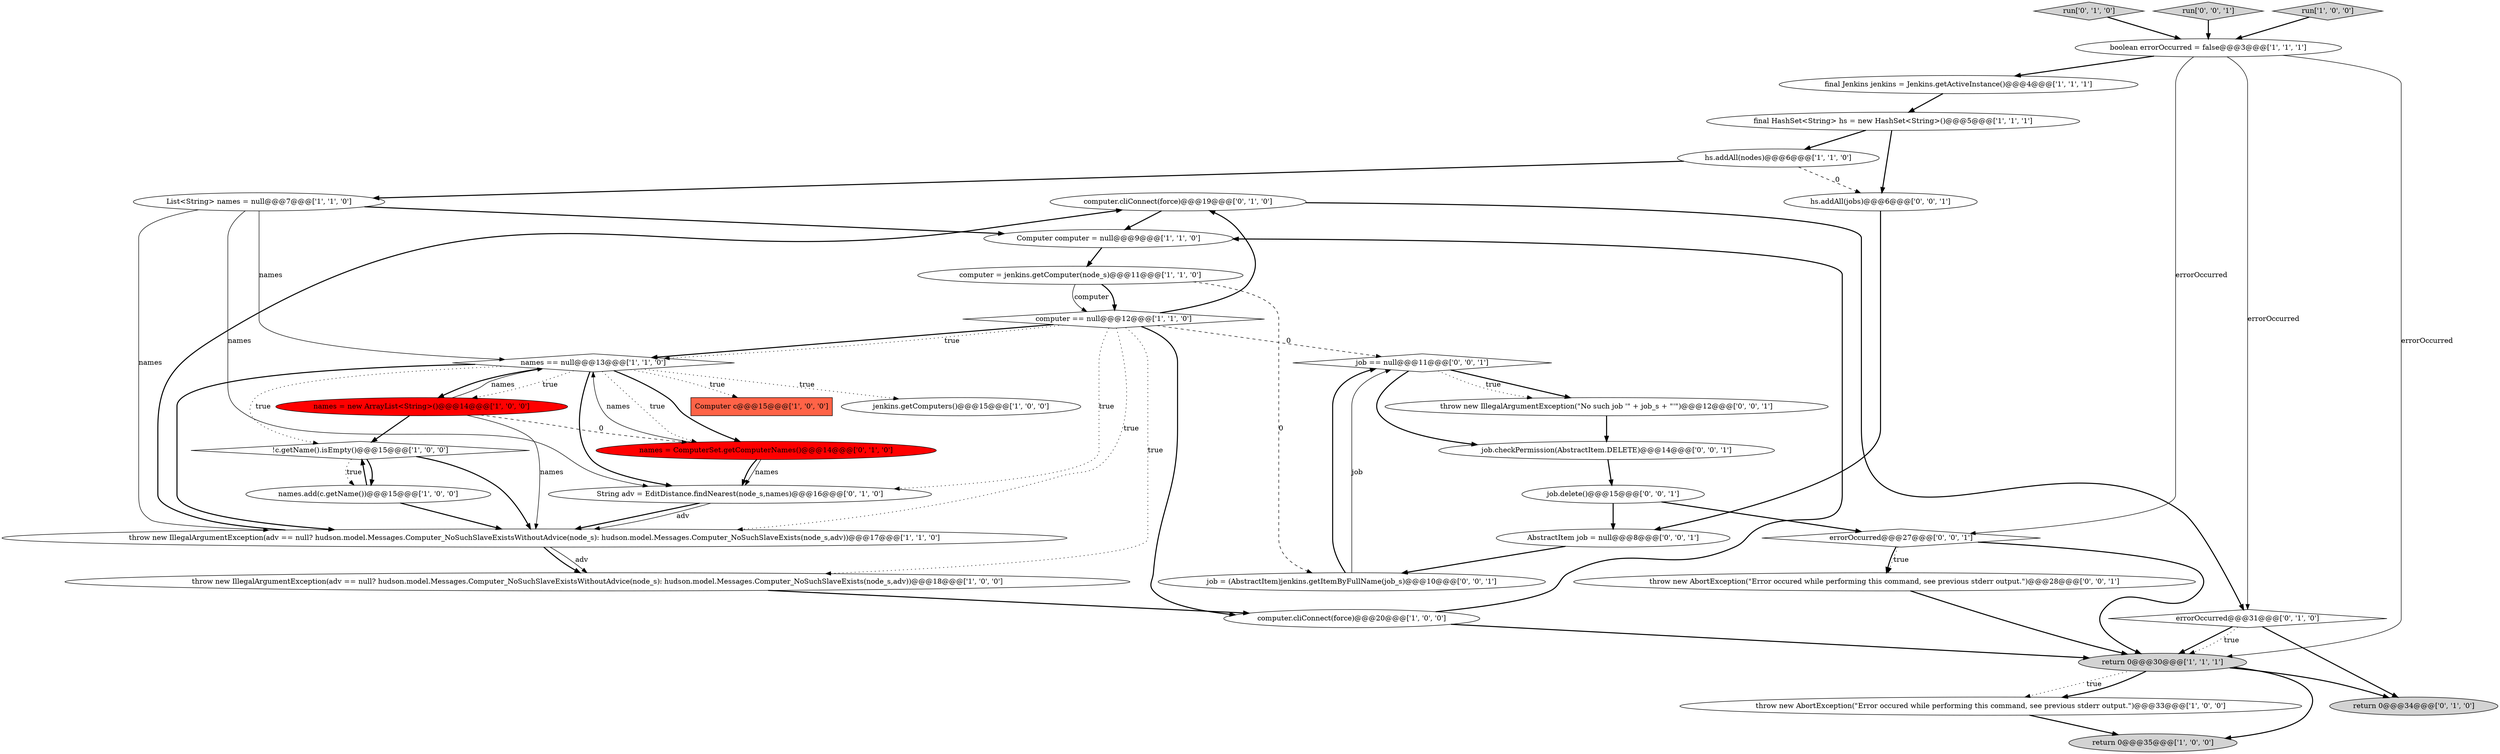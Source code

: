 digraph {
23 [style = filled, label = "computer.cliConnect(force)@@@19@@@['0', '1', '0']", fillcolor = white, shape = ellipse image = "AAA0AAABBB2BBB"];
14 [style = filled, label = "!c.getName().isEmpty()@@@15@@@['1', '0', '0']", fillcolor = white, shape = diamond image = "AAA0AAABBB1BBB"];
1 [style = filled, label = "throw new IllegalArgumentException(adv == null? hudson.model.Messages.Computer_NoSuchSlaveExistsWithoutAdvice(node_s): hudson.model.Messages.Computer_NoSuchSlaveExists(node_s,adv))@@@17@@@['1', '1', '0']", fillcolor = white, shape = ellipse image = "AAA0AAABBB1BBB"];
15 [style = filled, label = "return 0@@@30@@@['1', '1', '1']", fillcolor = lightgray, shape = ellipse image = "AAA0AAABBB1BBB"];
12 [style = filled, label = "computer = jenkins.getComputer(node_s)@@@11@@@['1', '1', '0']", fillcolor = white, shape = ellipse image = "AAA0AAABBB1BBB"];
24 [style = filled, label = "run['0', '1', '0']", fillcolor = lightgray, shape = diamond image = "AAA0AAABBB2BBB"];
3 [style = filled, label = "names.add(c.getName())@@@15@@@['1', '0', '0']", fillcolor = white, shape = ellipse image = "AAA0AAABBB1BBB"];
16 [style = filled, label = "throw new AbortException(\"Error occured while performing this command, see previous stderr output.\")@@@33@@@['1', '0', '0']", fillcolor = white, shape = ellipse image = "AAA0AAABBB1BBB"];
19 [style = filled, label = "throw new IllegalArgumentException(adv == null? hudson.model.Messages.Computer_NoSuchSlaveExistsWithoutAdvice(node_s): hudson.model.Messages.Computer_NoSuchSlaveExists(node_s,adv))@@@18@@@['1', '0', '0']", fillcolor = white, shape = ellipse image = "AAA0AAABBB1BBB"];
11 [style = filled, label = "Computer computer = null@@@9@@@['1', '1', '0']", fillcolor = white, shape = ellipse image = "AAA0AAABBB1BBB"];
25 [style = filled, label = "String adv = EditDistance.findNearest(node_s,names)@@@16@@@['0', '1', '0']", fillcolor = white, shape = ellipse image = "AAA0AAABBB2BBB"];
9 [style = filled, label = "final Jenkins jenkins = Jenkins.getActiveInstance()@@@4@@@['1', '1', '1']", fillcolor = white, shape = ellipse image = "AAA0AAABBB1BBB"];
36 [style = filled, label = "job.checkPermission(AbstractItem.DELETE)@@@14@@@['0', '0', '1']", fillcolor = white, shape = ellipse image = "AAA0AAABBB3BBB"];
7 [style = filled, label = "computer.cliConnect(force)@@@20@@@['1', '0', '0']", fillcolor = white, shape = ellipse image = "AAA0AAABBB1BBB"];
27 [style = filled, label = "errorOccurred@@@27@@@['0', '0', '1']", fillcolor = white, shape = diamond image = "AAA0AAABBB3BBB"];
8 [style = filled, label = "boolean errorOccurred = false@@@3@@@['1', '1', '1']", fillcolor = white, shape = ellipse image = "AAA0AAABBB1BBB"];
6 [style = filled, label = "computer == null@@@12@@@['1', '1', '0']", fillcolor = white, shape = diamond image = "AAA0AAABBB1BBB"];
28 [style = filled, label = "hs.addAll(jobs)@@@6@@@['0', '0', '1']", fillcolor = white, shape = ellipse image = "AAA0AAABBB3BBB"];
4 [style = filled, label = "return 0@@@35@@@['1', '0', '0']", fillcolor = lightgray, shape = ellipse image = "AAA0AAABBB1BBB"];
26 [style = filled, label = "errorOccurred@@@31@@@['0', '1', '0']", fillcolor = white, shape = diamond image = "AAA0AAABBB2BBB"];
29 [style = filled, label = "throw new IllegalArgumentException(\"No such job '\" + job_s + \"'\")@@@12@@@['0', '0', '1']", fillcolor = white, shape = ellipse image = "AAA0AAABBB3BBB"];
20 [style = filled, label = "names = new ArrayList<String>()@@@14@@@['1', '0', '0']", fillcolor = red, shape = ellipse image = "AAA1AAABBB1BBB"];
21 [style = filled, label = "names = ComputerSet.getComputerNames()@@@14@@@['0', '1', '0']", fillcolor = red, shape = ellipse image = "AAA1AAABBB2BBB"];
33 [style = filled, label = "job.delete()@@@15@@@['0', '0', '1']", fillcolor = white, shape = ellipse image = "AAA0AAABBB3BBB"];
34 [style = filled, label = "throw new AbortException(\"Error occured while performing this command, see previous stderr output.\")@@@28@@@['0', '0', '1']", fillcolor = white, shape = ellipse image = "AAA0AAABBB3BBB"];
35 [style = filled, label = "job = (AbstractItem)jenkins.getItemByFullName(job_s)@@@10@@@['0', '0', '1']", fillcolor = white, shape = ellipse image = "AAA0AAABBB3BBB"];
22 [style = filled, label = "return 0@@@34@@@['0', '1', '0']", fillcolor = lightgray, shape = ellipse image = "AAA0AAABBB2BBB"];
10 [style = filled, label = "List<String> names = null@@@7@@@['1', '1', '0']", fillcolor = white, shape = ellipse image = "AAA0AAABBB1BBB"];
13 [style = filled, label = "final HashSet<String> hs = new HashSet<String>()@@@5@@@['1', '1', '1']", fillcolor = white, shape = ellipse image = "AAA0AAABBB1BBB"];
17 [style = filled, label = "Computer c@@@15@@@['1', '0', '0']", fillcolor = tomato, shape = box image = "AAA1AAABBB1BBB"];
32 [style = filled, label = "run['0', '0', '1']", fillcolor = lightgray, shape = diamond image = "AAA0AAABBB3BBB"];
18 [style = filled, label = "names == null@@@13@@@['1', '1', '0']", fillcolor = white, shape = diamond image = "AAA0AAABBB1BBB"];
30 [style = filled, label = "job == null@@@11@@@['0', '0', '1']", fillcolor = white, shape = diamond image = "AAA0AAABBB3BBB"];
5 [style = filled, label = "hs.addAll(nodes)@@@6@@@['1', '1', '0']", fillcolor = white, shape = ellipse image = "AAA0AAABBB1BBB"];
31 [style = filled, label = "AbstractItem job = null@@@8@@@['0', '0', '1']", fillcolor = white, shape = ellipse image = "AAA0AAABBB3BBB"];
0 [style = filled, label = "jenkins.getComputers()@@@15@@@['1', '0', '0']", fillcolor = white, shape = ellipse image = "AAA0AAABBB1BBB"];
2 [style = filled, label = "run['1', '0', '0']", fillcolor = lightgray, shape = diamond image = "AAA0AAABBB1BBB"];
29->36 [style = bold, label=""];
14->3 [style = bold, label=""];
5->10 [style = bold, label=""];
7->11 [style = bold, label=""];
25->1 [style = bold, label=""];
12->35 [style = dashed, label="0"];
3->1 [style = bold, label=""];
8->15 [style = solid, label="errorOccurred"];
27->34 [style = dotted, label="true"];
8->26 [style = solid, label="errorOccurred"];
6->18 [style = bold, label=""];
6->23 [style = bold, label=""];
28->31 [style = bold, label=""];
3->14 [style = bold, label=""];
21->25 [style = solid, label="names"];
6->1 [style = dotted, label="true"];
23->26 [style = bold, label=""];
34->15 [style = bold, label=""];
10->1 [style = solid, label="names"];
25->1 [style = solid, label="adv"];
18->21 [style = dotted, label="true"];
8->27 [style = solid, label="errorOccurred"];
30->36 [style = bold, label=""];
11->12 [style = bold, label=""];
20->14 [style = bold, label=""];
21->25 [style = bold, label=""];
18->20 [style = dotted, label="true"];
10->18 [style = solid, label="names"];
15->16 [style = dotted, label="true"];
15->16 [style = bold, label=""];
12->6 [style = bold, label=""];
36->33 [style = bold, label=""];
33->27 [style = bold, label=""];
6->19 [style = dotted, label="true"];
30->29 [style = bold, label=""];
27->15 [style = bold, label=""];
18->14 [style = dotted, label="true"];
14->1 [style = bold, label=""];
1->23 [style = bold, label=""];
26->22 [style = bold, label=""];
15->22 [style = bold, label=""];
30->29 [style = dotted, label="true"];
18->20 [style = bold, label=""];
32->8 [style = bold, label=""];
27->34 [style = bold, label=""];
1->19 [style = solid, label="adv"];
6->18 [style = dotted, label="true"];
31->35 [style = bold, label=""];
5->28 [style = dashed, label="0"];
18->1 [style = bold, label=""];
20->1 [style = solid, label="names"];
20->21 [style = dashed, label="0"];
6->25 [style = dotted, label="true"];
26->15 [style = bold, label=""];
15->4 [style = bold, label=""];
8->9 [style = bold, label=""];
18->25 [style = bold, label=""];
13->5 [style = bold, label=""];
20->18 [style = solid, label="names"];
33->31 [style = bold, label=""];
10->25 [style = solid, label="names"];
7->15 [style = bold, label=""];
21->18 [style = solid, label="names"];
18->0 [style = dotted, label="true"];
14->3 [style = dotted, label="true"];
26->15 [style = dotted, label="true"];
6->30 [style = dashed, label="0"];
12->6 [style = solid, label="computer"];
18->17 [style = dotted, label="true"];
18->21 [style = bold, label=""];
24->8 [style = bold, label=""];
16->4 [style = bold, label=""];
6->7 [style = bold, label=""];
1->19 [style = bold, label=""];
23->11 [style = bold, label=""];
35->30 [style = solid, label="job"];
35->30 [style = bold, label=""];
19->7 [style = bold, label=""];
2->8 [style = bold, label=""];
13->28 [style = bold, label=""];
9->13 [style = bold, label=""];
10->11 [style = bold, label=""];
}
